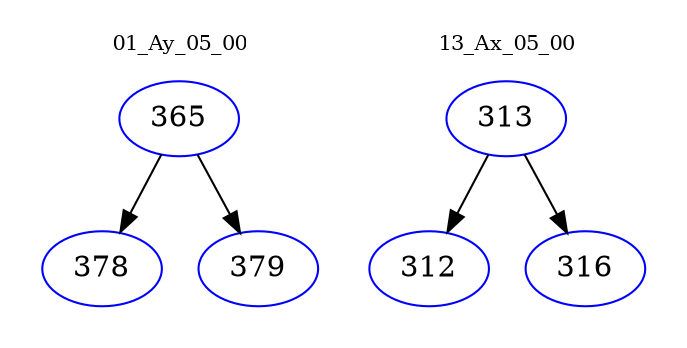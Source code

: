 digraph{
subgraph cluster_0 {
color = white
label = "01_Ay_05_00";
fontsize=10;
T0_365 [label="365", color="blue"]
T0_365 -> T0_378 [color="black"]
T0_378 [label="378", color="blue"]
T0_365 -> T0_379 [color="black"]
T0_379 [label="379", color="blue"]
}
subgraph cluster_1 {
color = white
label = "13_Ax_05_00";
fontsize=10;
T1_313 [label="313", color="blue"]
T1_313 -> T1_312 [color="black"]
T1_312 [label="312", color="blue"]
T1_313 -> T1_316 [color="black"]
T1_316 [label="316", color="blue"]
}
}
